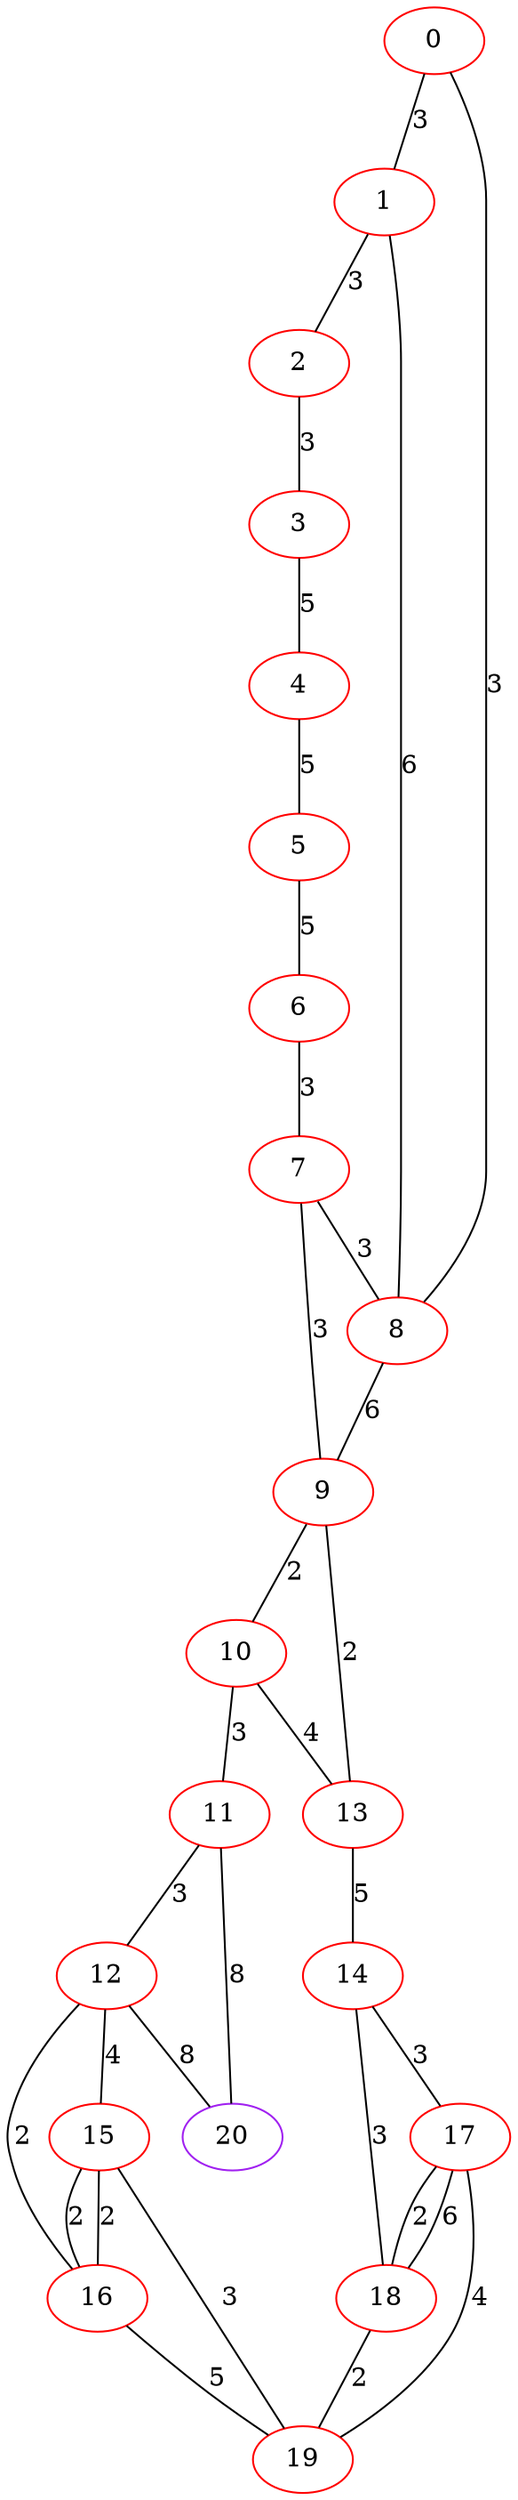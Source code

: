 graph "" {
0 [color=red, weight=1];
1 [color=red, weight=1];
2 [color=red, weight=1];
3 [color=red, weight=1];
4 [color=red, weight=1];
5 [color=red, weight=1];
6 [color=red, weight=1];
7 [color=red, weight=1];
8 [color=red, weight=1];
9 [color=red, weight=1];
10 [color=red, weight=1];
11 [color=red, weight=1];
12 [color=red, weight=1];
13 [color=red, weight=1];
14 [color=red, weight=1];
15 [color=red, weight=1];
16 [color=red, weight=1];
17 [color=red, weight=1];
18 [color=red, weight=1];
19 [color=red, weight=1];
20 [color=purple, weight=4];
0 -- 8  [key=0, label=3];
0 -- 1  [key=0, label=3];
1 -- 8  [key=0, label=6];
1 -- 2  [key=0, label=3];
2 -- 3  [key=0, label=3];
3 -- 4  [key=0, label=5];
4 -- 5  [key=0, label=5];
5 -- 6  [key=0, label=5];
6 -- 7  [key=0, label=3];
7 -- 8  [key=0, label=3];
7 -- 9  [key=0, label=3];
8 -- 9  [key=0, label=6];
9 -- 10  [key=0, label=2];
9 -- 13  [key=0, label=2];
10 -- 11  [key=0, label=3];
10 -- 13  [key=0, label=4];
11 -- 20  [key=0, label=8];
11 -- 12  [key=0, label=3];
12 -- 16  [key=0, label=2];
12 -- 20  [key=0, label=8];
12 -- 15  [key=0, label=4];
13 -- 14  [key=0, label=5];
14 -- 17  [key=0, label=3];
14 -- 18  [key=0, label=3];
15 -- 16  [key=0, label=2];
15 -- 16  [key=1, label=2];
15 -- 19  [key=0, label=3];
16 -- 19  [key=0, label=5];
17 -- 18  [key=0, label=2];
17 -- 18  [key=1, label=6];
17 -- 19  [key=0, label=4];
18 -- 19  [key=0, label=2];
}
